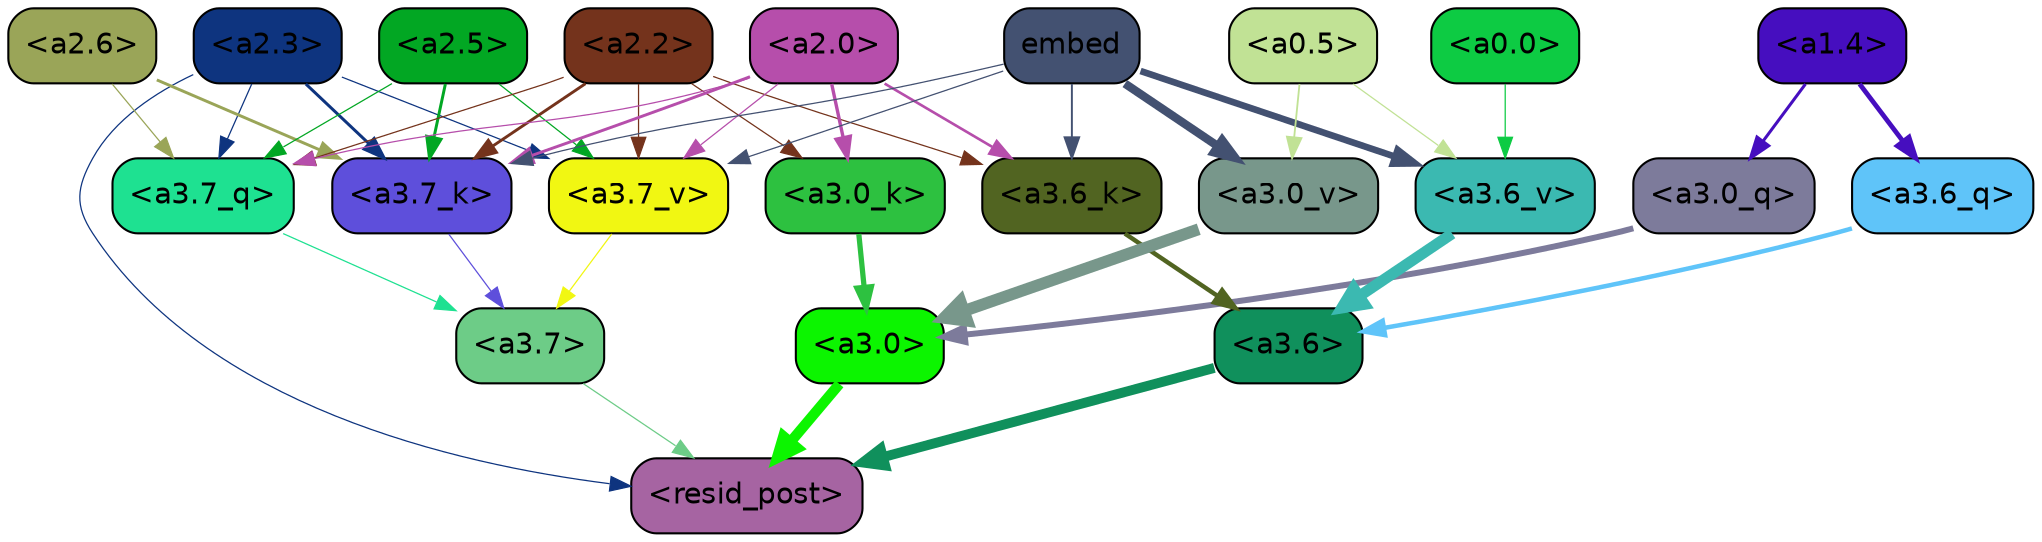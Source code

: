 strict digraph "" {
	graph [bgcolor=transparent,
		layout=dot,
		overlap=false,
		splines=true
	];
	"<a3.7>"	[color=black,
		fillcolor="#6dcc87",
		fontname=Helvetica,
		shape=box,
		style="filled, rounded"];
	"<resid_post>"	[color=black,
		fillcolor="#a664a2",
		fontname=Helvetica,
		shape=box,
		style="filled, rounded"];
	"<a3.7>" -> "<resid_post>"	[color="#6dcc87",
		penwidth=0.6];
	"<a3.6>"	[color=black,
		fillcolor="#10905c",
		fontname=Helvetica,
		shape=box,
		style="filled, rounded"];
	"<a3.6>" -> "<resid_post>"	[color="#10905c",
		penwidth=4.749041676521301];
	"<a3.0>"	[color=black,
		fillcolor="#0cf500",
		fontname=Helvetica,
		shape=box,
		style="filled, rounded"];
	"<a3.0>" -> "<resid_post>"	[color="#0cf500",
		penwidth=5.004215121269226];
	"<a2.3>"	[color=black,
		fillcolor="#0e347f",
		fontname=Helvetica,
		shape=box,
		style="filled, rounded"];
	"<a2.3>" -> "<resid_post>"	[color="#0e347f",
		penwidth=0.6];
	"<a3.7_q>"	[color=black,
		fillcolor="#1ee191",
		fontname=Helvetica,
		shape=box,
		style="filled, rounded"];
	"<a2.3>" -> "<a3.7_q>"	[color="#0e347f",
		penwidth=0.6];
	"<a3.7_k>"	[color=black,
		fillcolor="#5e4fdb",
		fontname=Helvetica,
		shape=box,
		style="filled, rounded"];
	"<a2.3>" -> "<a3.7_k>"	[color="#0e347f",
		penwidth=1.4391854107379913];
	"<a3.7_v>"	[color=black,
		fillcolor="#f1f712",
		fontname=Helvetica,
		shape=box,
		style="filled, rounded"];
	"<a2.3>" -> "<a3.7_v>"	[color="#0e347f",
		penwidth=0.6];
	"<a3.7_q>" -> "<a3.7>"	[color="#1ee191",
		penwidth=0.6];
	"<a3.6_q>"	[color=black,
		fillcolor="#5fc4f9",
		fontname=Helvetica,
		shape=box,
		style="filled, rounded"];
	"<a3.6_q>" -> "<a3.6>"	[color="#5fc4f9",
		penwidth=2.160832464694977];
	"<a3.0_q>"	[color=black,
		fillcolor="#7d7b9b",
		fontname=Helvetica,
		shape=box,
		style="filled, rounded"];
	"<a3.0_q>" -> "<a3.0>"	[color="#7d7b9b",
		penwidth=2.870753765106201];
	"<a3.7_k>" -> "<a3.7>"	[color="#5e4fdb",
		penwidth=0.6];
	"<a3.6_k>"	[color=black,
		fillcolor="#516421",
		fontname=Helvetica,
		shape=box,
		style="filled, rounded"];
	"<a3.6_k>" -> "<a3.6>"	[color="#516421",
		penwidth=2.13908451795578];
	"<a3.0_k>"	[color=black,
		fillcolor="#2dc140",
		fontname=Helvetica,
		shape=box,
		style="filled, rounded"];
	"<a3.0_k>" -> "<a3.0>"	[color="#2dc140",
		penwidth=2.520303964614868];
	"<a3.7_v>" -> "<a3.7>"	[color="#f1f712",
		penwidth=0.6];
	"<a3.6_v>"	[color=black,
		fillcolor="#3bb9b1",
		fontname=Helvetica,
		shape=box,
		style="filled, rounded"];
	"<a3.6_v>" -> "<a3.6>"	[color="#3bb9b1",
		penwidth=5.297133803367615];
	"<a3.0_v>"	[color=black,
		fillcolor="#78978b",
		fontname=Helvetica,
		shape=box,
		style="filled, rounded"];
	"<a3.0_v>" -> "<a3.0>"	[color="#78978b",
		penwidth=5.680712580680847];
	"<a2.6>"	[color=black,
		fillcolor="#9aa558",
		fontname=Helvetica,
		shape=box,
		style="filled, rounded"];
	"<a2.6>" -> "<a3.7_q>"	[color="#9aa558",
		penwidth=0.6];
	"<a2.6>" -> "<a3.7_k>"	[color="#9aa558",
		penwidth=1.4180794060230255];
	"<a2.5>"	[color=black,
		fillcolor="#02a723",
		fontname=Helvetica,
		shape=box,
		style="filled, rounded"];
	"<a2.5>" -> "<a3.7_q>"	[color="#02a723",
		penwidth=0.6];
	"<a2.5>" -> "<a3.7_k>"	[color="#02a723",
		penwidth=1.4281435310840607];
	"<a2.5>" -> "<a3.7_v>"	[color="#02a723",
		penwidth=0.6];
	"<a2.2>"	[color=black,
		fillcolor="#74331c",
		fontname=Helvetica,
		shape=box,
		style="filled, rounded"];
	"<a2.2>" -> "<a3.7_q>"	[color="#74331c",
		penwidth=0.6];
	"<a2.2>" -> "<a3.7_k>"	[color="#74331c",
		penwidth=1.3982512056827545];
	"<a2.2>" -> "<a3.6_k>"	[color="#74331c",
		penwidth=0.6];
	"<a2.2>" -> "<a3.0_k>"	[color="#74331c",
		penwidth=0.6];
	"<a2.2>" -> "<a3.7_v>"	[color="#74331c",
		penwidth=0.6];
	"<a2.0>"	[color=black,
		fillcolor="#b64eab",
		fontname=Helvetica,
		shape=box,
		style="filled, rounded"];
	"<a2.0>" -> "<a3.7_q>"	[color="#b64eab",
		penwidth=0.6];
	"<a2.0>" -> "<a3.7_k>"	[color="#b64eab",
		penwidth=1.404832512140274];
	"<a2.0>" -> "<a3.6_k>"	[color="#b64eab",
		penwidth=1.2708758115768433];
	"<a2.0>" -> "<a3.0_k>"	[color="#b64eab",
		penwidth=1.6207245588302612];
	"<a2.0>" -> "<a3.7_v>"	[color="#b64eab",
		penwidth=0.6];
	"<a1.4>"	[color=black,
		fillcolor="#460ebf",
		fontname=Helvetica,
		shape=box,
		style="filled, rounded"];
	"<a1.4>" -> "<a3.6_q>"	[color="#460ebf",
		penwidth=2.289449453353882];
	"<a1.4>" -> "<a3.0_q>"	[color="#460ebf",
		penwidth=1.4600623846054077];
	embed	[color=black,
		fillcolor="#435171",
		fontname=Helvetica,
		shape=box,
		style="filled, rounded"];
	embed -> "<a3.7_k>"	[color="#435171",
		penwidth=0.6];
	embed -> "<a3.6_k>"	[color="#435171",
		penwidth=0.9291638135910034];
	embed -> "<a3.7_v>"	[color="#435171",
		penwidth=0.6];
	embed -> "<a3.6_v>"	[color="#435171",
		penwidth=3.1808209121227264];
	embed -> "<a3.0_v>"	[color="#435171",
		penwidth=4.036660343408585];
	"<a0.5>"	[color=black,
		fillcolor="#c1e295",
		fontname=Helvetica,
		shape=box,
		style="filled, rounded"];
	"<a0.5>" -> "<a3.6_v>"	[color="#c1e295",
		penwidth=0.6];
	"<a0.5>" -> "<a3.0_v>"	[color="#c1e295",
		penwidth=0.8798569142818451];
	"<a0.0>"	[color=black,
		fillcolor="#0dcb43",
		fontname=Helvetica,
		shape=box,
		style="filled, rounded"];
	"<a0.0>" -> "<a3.6_v>"	[color="#0dcb43",
		penwidth=0.6];
}
